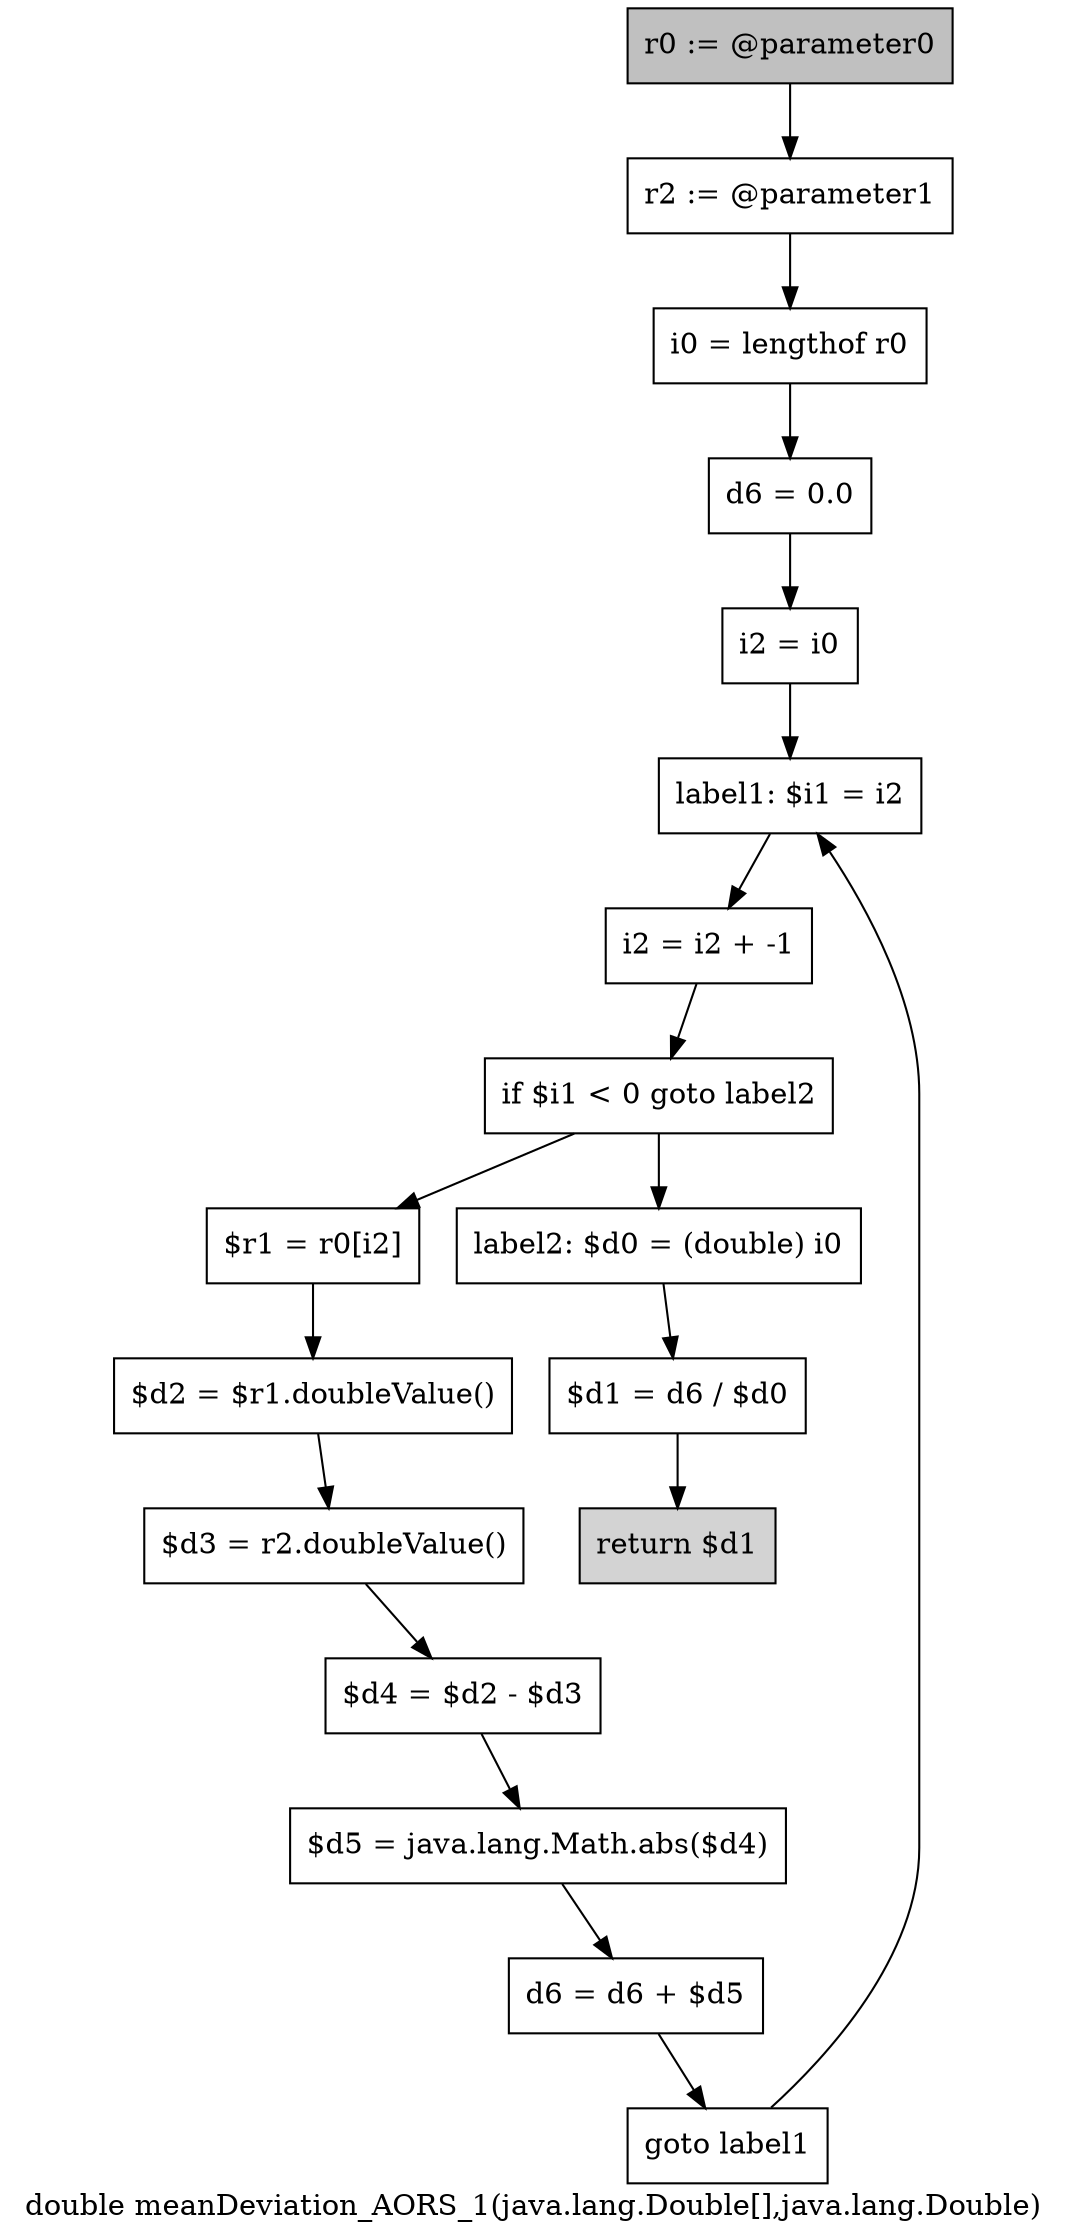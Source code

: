 digraph "double meanDeviation_AORS_1(java.lang.Double[],java.lang.Double)" {
    label="double meanDeviation_AORS_1(java.lang.Double[],java.lang.Double)";
    node [shape=box];
    "0" [style=filled,fillcolor=gray,label="r0 := @parameter0",];
    "1" [label="r2 := @parameter1",];
    "0"->"1";
    "2" [label="i0 = lengthof r0",];
    "1"->"2";
    "3" [label="d6 = 0.0",];
    "2"->"3";
    "4" [label="i2 = i0",];
    "3"->"4";
    "5" [label="label1: $i1 = i2",];
    "4"->"5";
    "6" [label="i2 = i2 + -1",];
    "5"->"6";
    "7" [label="if $i1 < 0 goto label2",];
    "6"->"7";
    "8" [label="$r1 = r0[i2]",];
    "7"->"8";
    "15" [label="label2: $d0 = (double) i0",];
    "7"->"15";
    "9" [label="$d2 = $r1.doubleValue()",];
    "8"->"9";
    "10" [label="$d3 = r2.doubleValue()",];
    "9"->"10";
    "11" [label="$d4 = $d2 - $d3",];
    "10"->"11";
    "12" [label="$d5 = java.lang.Math.abs($d4)",];
    "11"->"12";
    "13" [label="d6 = d6 + $d5",];
    "12"->"13";
    "14" [label="goto label1",];
    "13"->"14";
    "14"->"5";
    "16" [label="$d1 = d6 / $d0",];
    "15"->"16";
    "17" [style=filled,fillcolor=lightgray,label="return $d1",];
    "16"->"17";
}
